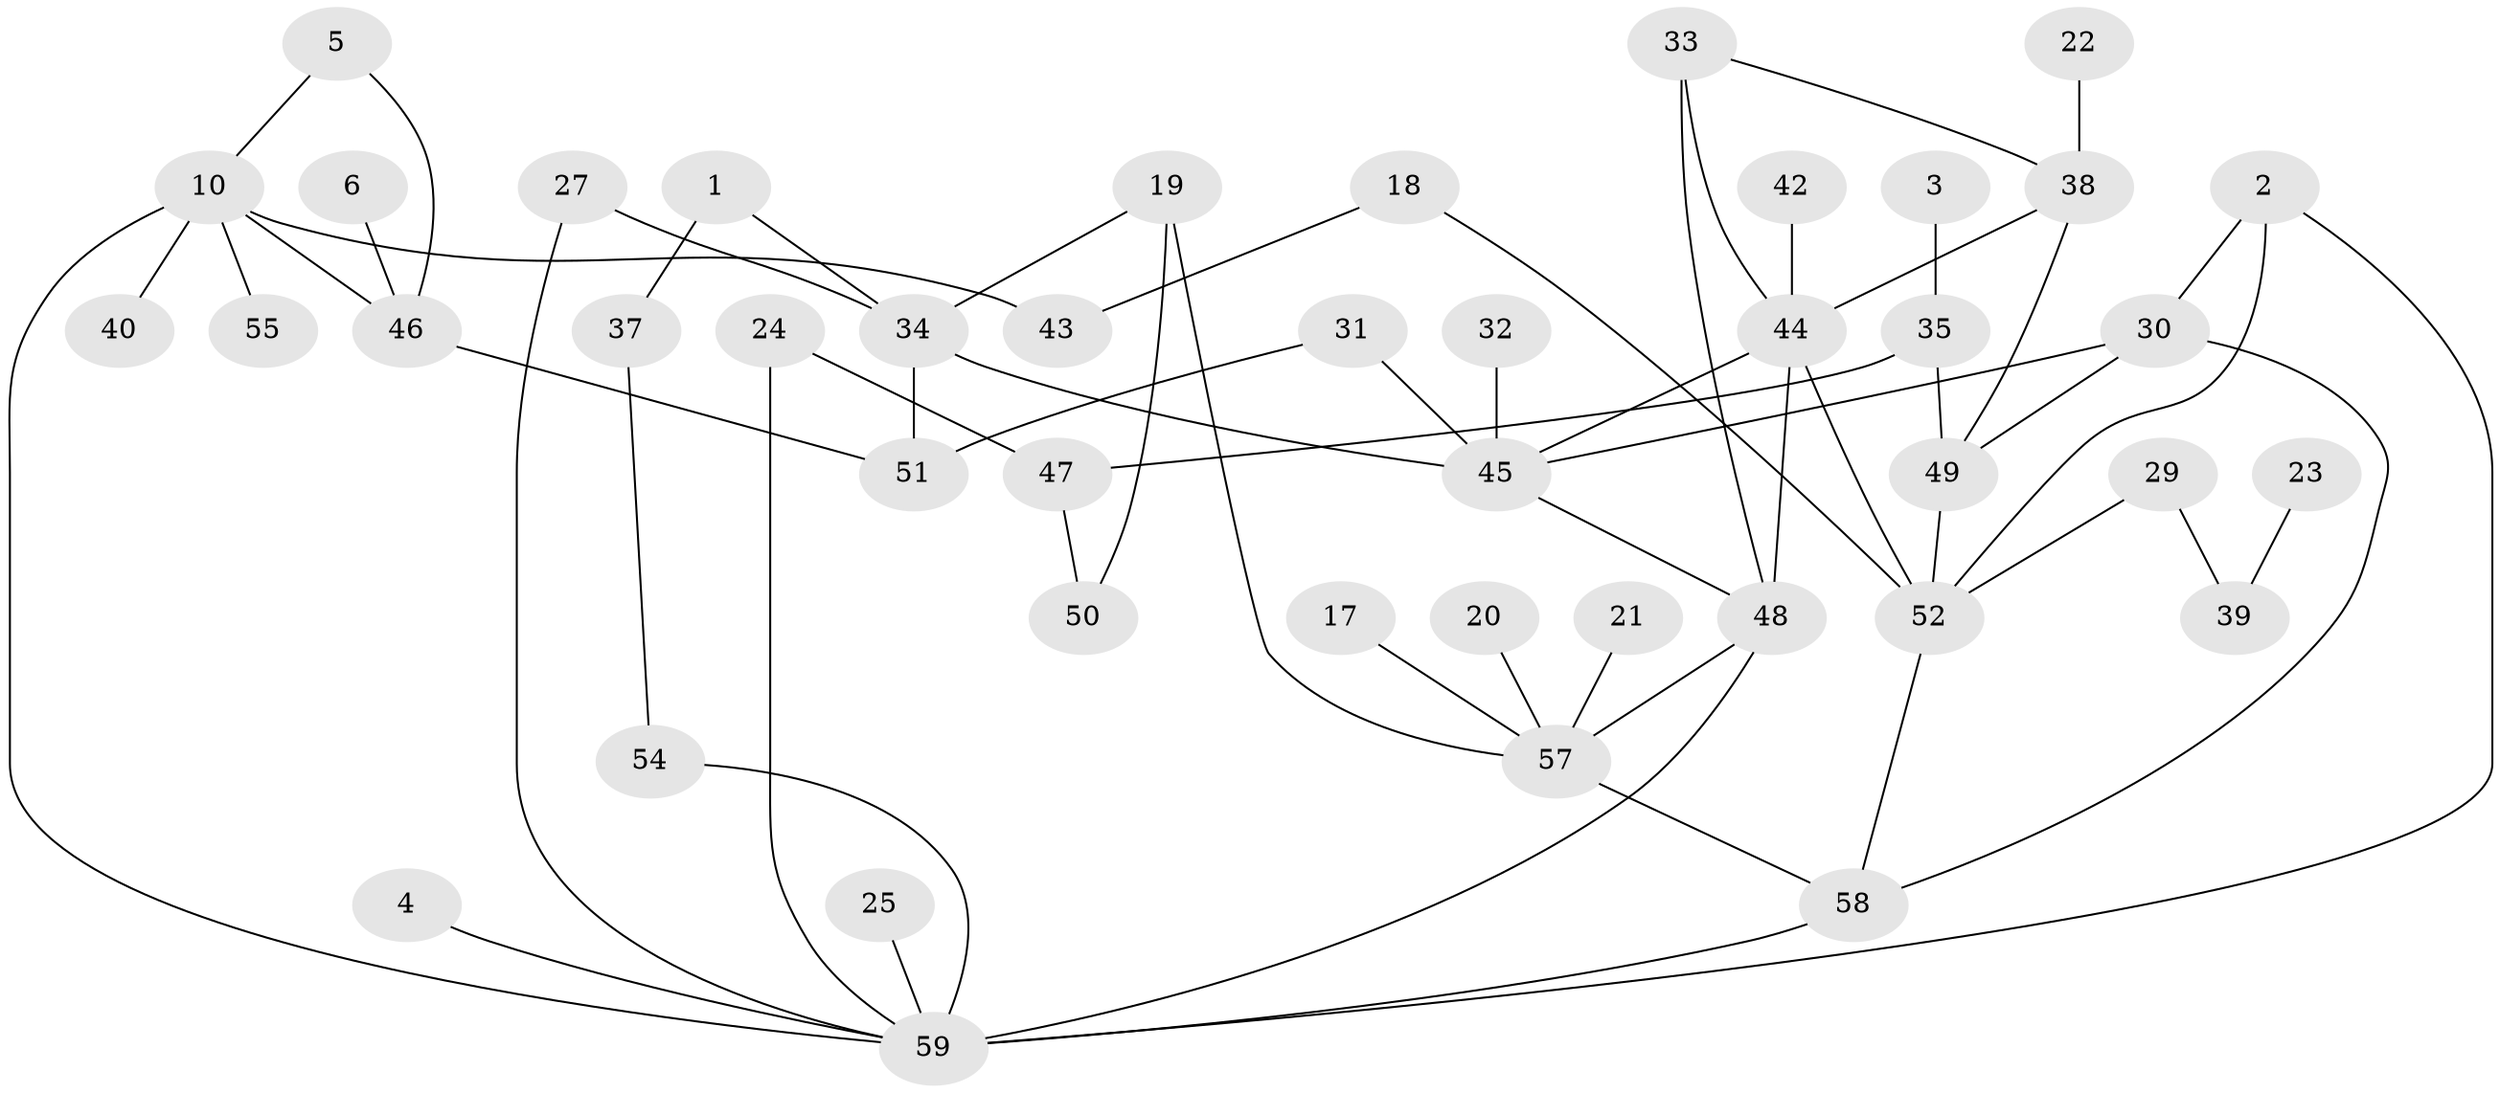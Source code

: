 // original degree distribution, {3: 0.2033898305084746, 5: 0.05084745762711865, 2: 0.2457627118644068, 1: 0.2542372881355932, 4: 0.0847457627118644, 0: 0.1271186440677966, 6: 0.03389830508474576}
// Generated by graph-tools (version 1.1) at 2025/25/03/09/25 03:25:17]
// undirected, 44 vertices, 62 edges
graph export_dot {
graph [start="1"]
  node [color=gray90,style=filled];
  1;
  2;
  3;
  4;
  5;
  6;
  10;
  17;
  18;
  19;
  20;
  21;
  22;
  23;
  24;
  25;
  27;
  29;
  30;
  31;
  32;
  33;
  34;
  35;
  37;
  38;
  39;
  40;
  42;
  43;
  44;
  45;
  46;
  47;
  48;
  49;
  50;
  51;
  52;
  54;
  55;
  57;
  58;
  59;
  1 -- 34 [weight=1.0];
  1 -- 37 [weight=2.0];
  2 -- 30 [weight=1.0];
  2 -- 52 [weight=1.0];
  2 -- 59 [weight=1.0];
  3 -- 35 [weight=1.0];
  4 -- 59 [weight=1.0];
  5 -- 10 [weight=1.0];
  5 -- 46 [weight=1.0];
  6 -- 46 [weight=1.0];
  10 -- 40 [weight=1.0];
  10 -- 43 [weight=1.0];
  10 -- 46 [weight=1.0];
  10 -- 55 [weight=1.0];
  10 -- 59 [weight=1.0];
  17 -- 57 [weight=1.0];
  18 -- 43 [weight=1.0];
  18 -- 52 [weight=1.0];
  19 -- 34 [weight=1.0];
  19 -- 50 [weight=1.0];
  19 -- 57 [weight=1.0];
  20 -- 57 [weight=1.0];
  21 -- 57 [weight=1.0];
  22 -- 38 [weight=1.0];
  23 -- 39 [weight=1.0];
  24 -- 47 [weight=1.0];
  24 -- 59 [weight=1.0];
  25 -- 59 [weight=1.0];
  27 -- 34 [weight=1.0];
  27 -- 59 [weight=1.0];
  29 -- 39 [weight=1.0];
  29 -- 52 [weight=1.0];
  30 -- 45 [weight=1.0];
  30 -- 49 [weight=2.0];
  30 -- 58 [weight=2.0];
  31 -- 45 [weight=1.0];
  31 -- 51 [weight=1.0];
  32 -- 45 [weight=1.0];
  33 -- 38 [weight=1.0];
  33 -- 44 [weight=1.0];
  33 -- 48 [weight=1.0];
  34 -- 45 [weight=2.0];
  34 -- 51 [weight=1.0];
  35 -- 47 [weight=1.0];
  35 -- 49 [weight=1.0];
  37 -- 54 [weight=1.0];
  38 -- 44 [weight=1.0];
  38 -- 49 [weight=1.0];
  42 -- 44 [weight=1.0];
  44 -- 45 [weight=1.0];
  44 -- 48 [weight=1.0];
  44 -- 52 [weight=1.0];
  45 -- 48 [weight=2.0];
  46 -- 51 [weight=1.0];
  47 -- 50 [weight=1.0];
  48 -- 57 [weight=1.0];
  48 -- 59 [weight=1.0];
  49 -- 52 [weight=1.0];
  52 -- 58 [weight=1.0];
  54 -- 59 [weight=1.0];
  57 -- 58 [weight=1.0];
  58 -- 59 [weight=2.0];
}

